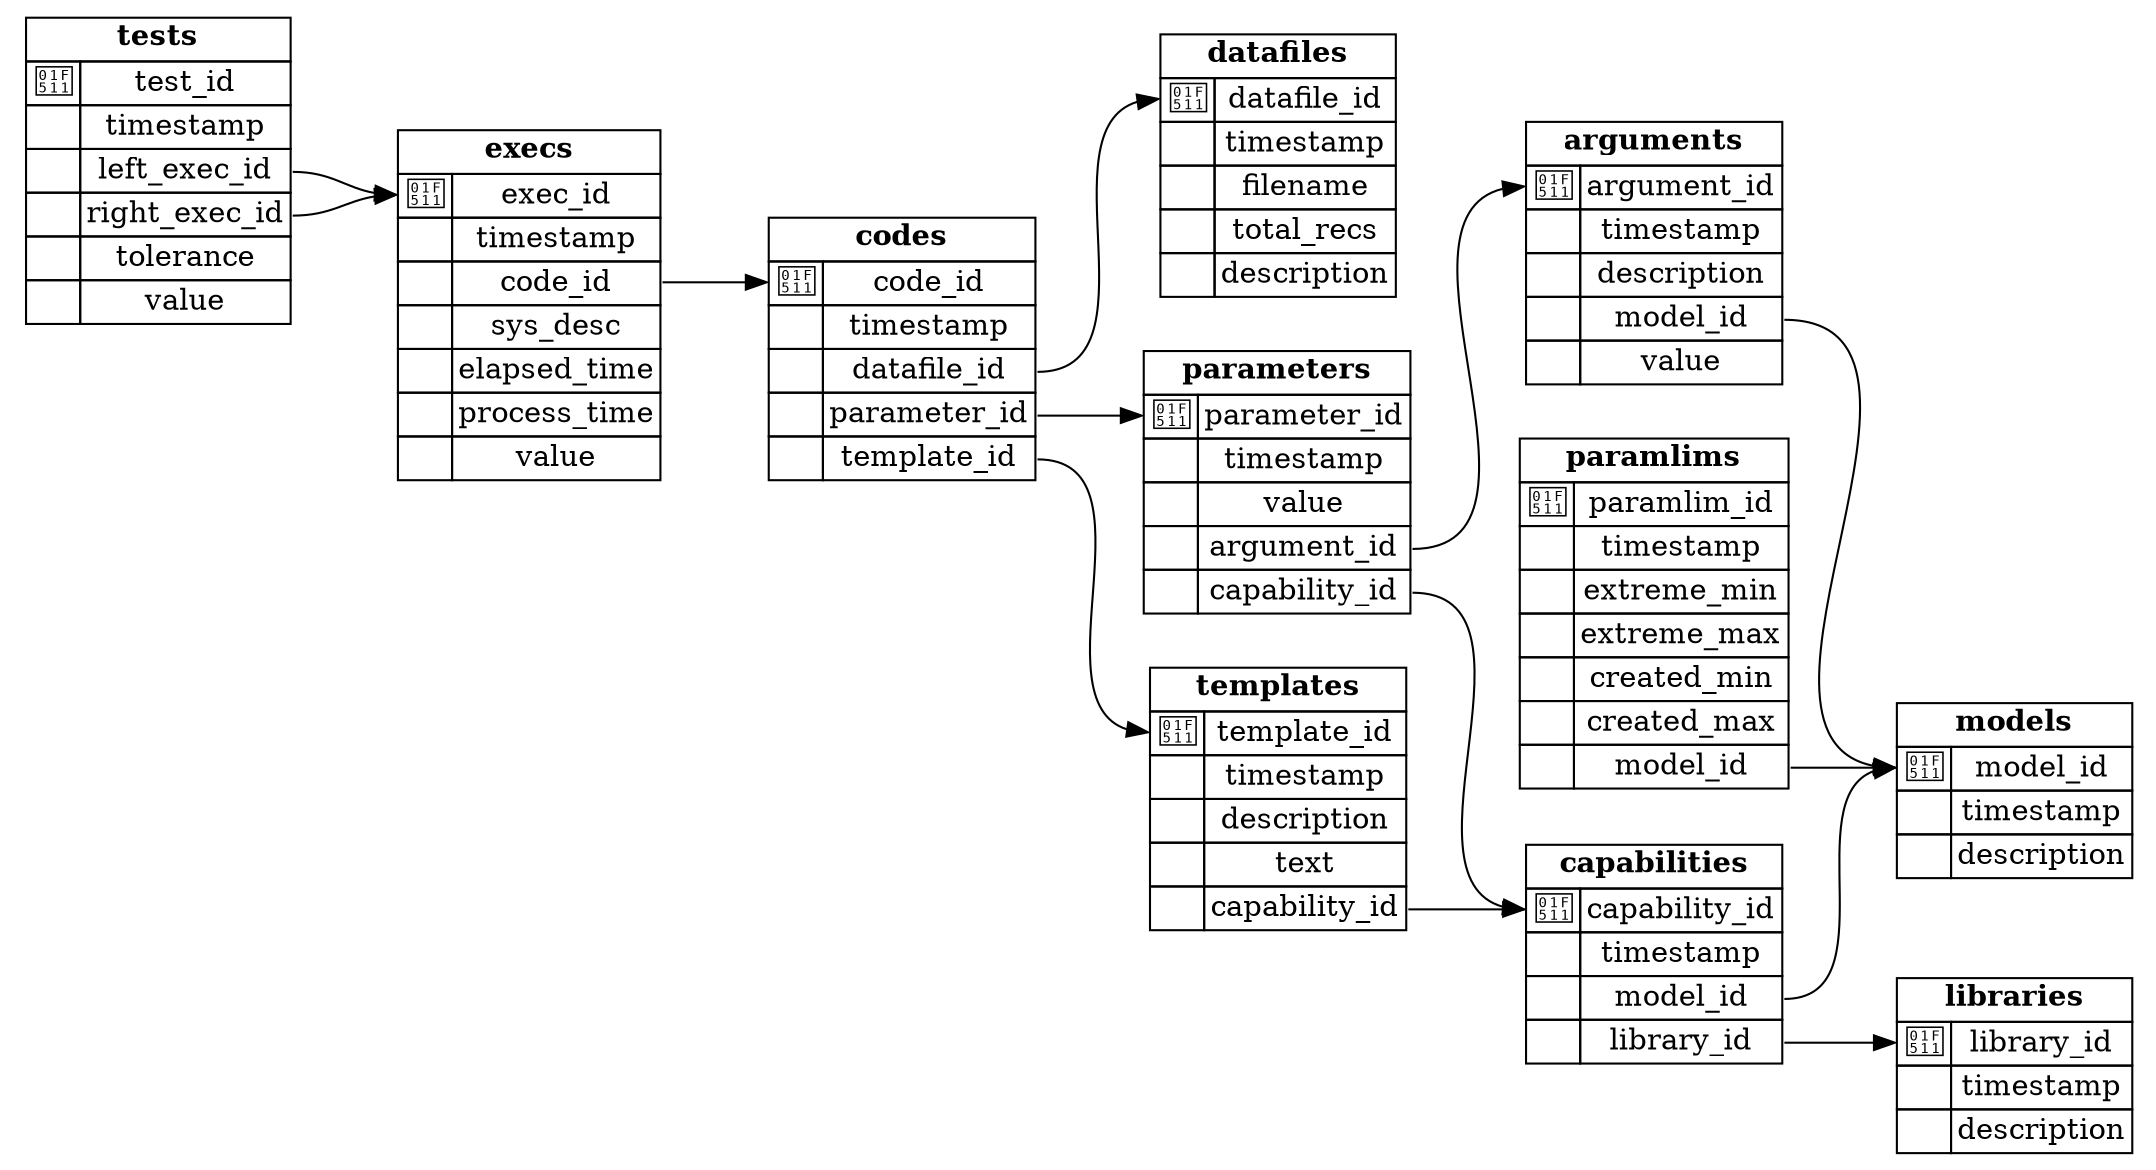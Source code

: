 
digraph structs {


rankdir="LR"


node [shape=none]

arguments [label=<
            <TABLE BORDER="0" CELLSPACING="0" CELLBORDER="1">
                <TR>
                    <TD COLSPAN="2"><B>arguments</B></TD>
                </TR>
            
                <TR>
                    <TD PORT="argument_id_to">🔑</TD>
                    <TD PORT="argument_id_from">argument_id</TD>
                </TR>
            

                <TR>
                    <TD PORT="timestamp_to">&nbsp;</TD>
                    <TD PORT="timestamp_from">timestamp</TD>
                </TR>
            

                <TR>
                    <TD PORT="description_to">&nbsp;</TD>
                    <TD PORT="description_from">description</TD>
                </TR>
            

                <TR>
                    <TD PORT="model_id_to">&nbsp;</TD>
                    <TD PORT="model_id_from">model_id</TD>
                </TR>
            

                <TR>
                    <TD PORT="value_to">&nbsp;</TD>
                    <TD PORT="value_from">value</TD>
                </TR>
            
            </TABLE>
        >];
        
capabilities [label=<
            <TABLE BORDER="0" CELLSPACING="0" CELLBORDER="1">
                <TR>
                    <TD COLSPAN="2"><B>capabilities</B></TD>
                </TR>
            
                <TR>
                    <TD PORT="capability_id_to">🔑</TD>
                    <TD PORT="capability_id_from">capability_id</TD>
                </TR>
            

                <TR>
                    <TD PORT="timestamp_to">&nbsp;</TD>
                    <TD PORT="timestamp_from">timestamp</TD>
                </TR>
            

                <TR>
                    <TD PORT="model_id_to">&nbsp;</TD>
                    <TD PORT="model_id_from">model_id</TD>
                </TR>
            

                <TR>
                    <TD PORT="library_id_to">&nbsp;</TD>
                    <TD PORT="library_id_from">library_id</TD>
                </TR>
            
            </TABLE>
        >];
        
codes [label=<
            <TABLE BORDER="0" CELLSPACING="0" CELLBORDER="1">
                <TR>
                    <TD COLSPAN="2"><B>codes</B></TD>
                </TR>
            
                <TR>
                    <TD PORT="code_id_to">🔑</TD>
                    <TD PORT="code_id_from">code_id</TD>
                </TR>
            

                <TR>
                    <TD PORT="timestamp_to">&nbsp;</TD>
                    <TD PORT="timestamp_from">timestamp</TD>
                </TR>
            

                <TR>
                    <TD PORT="datafile_id_to">&nbsp;</TD>
                    <TD PORT="datafile_id_from">datafile_id</TD>
                </TR>
            

                <TR>
                    <TD PORT="parameter_id_to">&nbsp;</TD>
                    <TD PORT="parameter_id_from">parameter_id</TD>
                </TR>
            

                <TR>
                    <TD PORT="template_id_to">&nbsp;</TD>
                    <TD PORT="template_id_from">template_id</TD>
                </TR>
            
            </TABLE>
        >];
        
datafiles [label=<
            <TABLE BORDER="0" CELLSPACING="0" CELLBORDER="1">
                <TR>
                    <TD COLSPAN="2"><B>datafiles</B></TD>
                </TR>
            
                <TR>
                    <TD PORT="datafile_id_to">🔑</TD>
                    <TD PORT="datafile_id_from">datafile_id</TD>
                </TR>
            

                <TR>
                    <TD PORT="timestamp_to">&nbsp;</TD>
                    <TD PORT="timestamp_from">timestamp</TD>
                </TR>
            

                <TR>
                    <TD PORT="filename_to">&nbsp;</TD>
                    <TD PORT="filename_from">filename</TD>
                </TR>
            

                <TR>
                    <TD PORT="total_recs_to">&nbsp;</TD>
                    <TD PORT="total_recs_from">total_recs</TD>
                </TR>
            

                <TR>
                    <TD PORT="description_to">&nbsp;</TD>
                    <TD PORT="description_from">description</TD>
                </TR>
            
            </TABLE>
        >];
        
execs [label=<
            <TABLE BORDER="0" CELLSPACING="0" CELLBORDER="1">
                <TR>
                    <TD COLSPAN="2"><B>execs</B></TD>
                </TR>
            
                <TR>
                    <TD PORT="exec_id_to">🔑</TD>
                    <TD PORT="exec_id_from">exec_id</TD>
                </TR>
            

                <TR>
                    <TD PORT="timestamp_to">&nbsp;</TD>
                    <TD PORT="timestamp_from">timestamp</TD>
                </TR>
            

                <TR>
                    <TD PORT="code_id_to">&nbsp;</TD>
                    <TD PORT="code_id_from">code_id</TD>
                </TR>
            

                <TR>
                    <TD PORT="sys_desc_to">&nbsp;</TD>
                    <TD PORT="sys_desc_from">sys_desc</TD>
                </TR>
            

                <TR>
                    <TD PORT="elapsed_time_to">&nbsp;</TD>
                    <TD PORT="elapsed_time_from">elapsed_time</TD>
                </TR>
            

                <TR>
                    <TD PORT="process_time_to">&nbsp;</TD>
                    <TD PORT="process_time_from">process_time</TD>
                </TR>
            

                <TR>
                    <TD PORT="value_to">&nbsp;</TD>
                    <TD PORT="value_from">value</TD>
                </TR>
            
            </TABLE>
        >];
        
libraries [label=<
            <TABLE BORDER="0" CELLSPACING="0" CELLBORDER="1">
                <TR>
                    <TD COLSPAN="2"><B>libraries</B></TD>
                </TR>
            
                <TR>
                    <TD PORT="library_id_to">🔑</TD>
                    <TD PORT="library_id_from">library_id</TD>
                </TR>
            

                <TR>
                    <TD PORT="timestamp_to">&nbsp;</TD>
                    <TD PORT="timestamp_from">timestamp</TD>
                </TR>
            

                <TR>
                    <TD PORT="description_to">&nbsp;</TD>
                    <TD PORT="description_from">description</TD>
                </TR>
            
            </TABLE>
        >];
        
models [label=<
            <TABLE BORDER="0" CELLSPACING="0" CELLBORDER="1">
                <TR>
                    <TD COLSPAN="2"><B>models</B></TD>
                </TR>
            
                <TR>
                    <TD PORT="model_id_to">🔑</TD>
                    <TD PORT="model_id_from">model_id</TD>
                </TR>
            

                <TR>
                    <TD PORT="timestamp_to">&nbsp;</TD>
                    <TD PORT="timestamp_from">timestamp</TD>
                </TR>
            

                <TR>
                    <TD PORT="description_to">&nbsp;</TD>
                    <TD PORT="description_from">description</TD>
                </TR>
            
            </TABLE>
        >];
        
parameters [label=<
            <TABLE BORDER="0" CELLSPACING="0" CELLBORDER="1">
                <TR>
                    <TD COLSPAN="2"><B>parameters</B></TD>
                </TR>
            
                <TR>
                    <TD PORT="parameter_id_to">🔑</TD>
                    <TD PORT="parameter_id_from">parameter_id</TD>
                </TR>
            

                <TR>
                    <TD PORT="timestamp_to">&nbsp;</TD>
                    <TD PORT="timestamp_from">timestamp</TD>
                </TR>
            

                <TR>
                    <TD PORT="value_to">&nbsp;</TD>
                    <TD PORT="value_from">value</TD>
                </TR>
            

                <TR>
                    <TD PORT="argument_id_to">&nbsp;</TD>
                    <TD PORT="argument_id_from">argument_id</TD>
                </TR>
            

                <TR>
                    <TD PORT="capability_id_to">&nbsp;</TD>
                    <TD PORT="capability_id_from">capability_id</TD>
                </TR>
            
            </TABLE>
        >];
        
paramlims [label=<
            <TABLE BORDER="0" CELLSPACING="0" CELLBORDER="1">
                <TR>
                    <TD COLSPAN="2"><B>paramlims</B></TD>
                </TR>
            
                <TR>
                    <TD PORT="paramlim_id_to">🔑</TD>
                    <TD PORT="paramlim_id_from">paramlim_id</TD>
                </TR>
            

                <TR>
                    <TD PORT="timestamp_to">&nbsp;</TD>
                    <TD PORT="timestamp_from">timestamp</TD>
                </TR>
            

                <TR>
                    <TD PORT="extreme_min_to">&nbsp;</TD>
                    <TD PORT="extreme_min_from">extreme_min</TD>
                </TR>
            

                <TR>
                    <TD PORT="extreme_max_to">&nbsp;</TD>
                    <TD PORT="extreme_max_from">extreme_max</TD>
                </TR>
            

                <TR>
                    <TD PORT="created_min_to">&nbsp;</TD>
                    <TD PORT="created_min_from">created_min</TD>
                </TR>
            

                <TR>
                    <TD PORT="created_max_to">&nbsp;</TD>
                    <TD PORT="created_max_from">created_max</TD>
                </TR>
            

                <TR>
                    <TD PORT="model_id_to">&nbsp;</TD>
                    <TD PORT="model_id_from">model_id</TD>
                </TR>
            
            </TABLE>
        >];
        
templates [label=<
            <TABLE BORDER="0" CELLSPACING="0" CELLBORDER="1">
                <TR>
                    <TD COLSPAN="2"><B>templates</B></TD>
                </TR>
            
                <TR>
                    <TD PORT="template_id_to">🔑</TD>
                    <TD PORT="template_id_from">template_id</TD>
                </TR>
            

                <TR>
                    <TD PORT="timestamp_to">&nbsp;</TD>
                    <TD PORT="timestamp_from">timestamp</TD>
                </TR>
            

                <TR>
                    <TD PORT="description_to">&nbsp;</TD>
                    <TD PORT="description_from">description</TD>
                </TR>
            

                <TR>
                    <TD PORT="text_to">&nbsp;</TD>
                    <TD PORT="text_from">text</TD>
                </TR>
            

                <TR>
                    <TD PORT="capability_id_to">&nbsp;</TD>
                    <TD PORT="capability_id_from">capability_id</TD>
                </TR>
            
            </TABLE>
        >];
        
tests [label=<
            <TABLE BORDER="0" CELLSPACING="0" CELLBORDER="1">
                <TR>
                    <TD COLSPAN="2"><B>tests</B></TD>
                </TR>
            
                <TR>
                    <TD PORT="test_id_to">🔑</TD>
                    <TD PORT="test_id_from">test_id</TD>
                </TR>
            

                <TR>
                    <TD PORT="timestamp_to">&nbsp;</TD>
                    <TD PORT="timestamp_from">timestamp</TD>
                </TR>
            

                <TR>
                    <TD PORT="left_exec_id_to">&nbsp;</TD>
                    <TD PORT="left_exec_id_from">left_exec_id</TD>
                </TR>
            

                <TR>
                    <TD PORT="right_exec_id_to">&nbsp;</TD>
                    <TD PORT="right_exec_id_from">right_exec_id</TD>
                </TR>
            

                <TR>
                    <TD PORT="tolerance_to">&nbsp;</TD>
                    <TD PORT="tolerance_from">tolerance</TD>
                </TR>
            

                <TR>
                    <TD PORT="value_to">&nbsp;</TD>
                    <TD PORT="value_from">value</TD>
                </TR>
            
            </TABLE>
        >];
        
parameters:capability_id_from:e -> capabilities:capability_id_to:w
parameters:argument_id_from:e -> arguments:argument_id_to:w
templates:capability_id_from:e -> capabilities:capability_id_to:w
arguments:model_id_from:e -> models:model_id_to:w
capabilities:library_id_from:e -> libraries:library_id_to:w
capabilities:model_id_from:e -> models:model_id_to:w
paramlims:model_id_from:e -> models:model_id_to:w
codes:template_id_from:e -> templates:template_id_to:w
codes:parameter_id_from:e -> parameters:parameter_id_to:w
codes:datafile_id_from:e -> datafiles:datafile_id_to:w
execs:code_id_from:e -> codes:code_id_to:w
tests:right_exec_id_from:e -> execs:exec_id_to:w
tests:left_exec_id_from:e -> execs:exec_id_to:w

}
